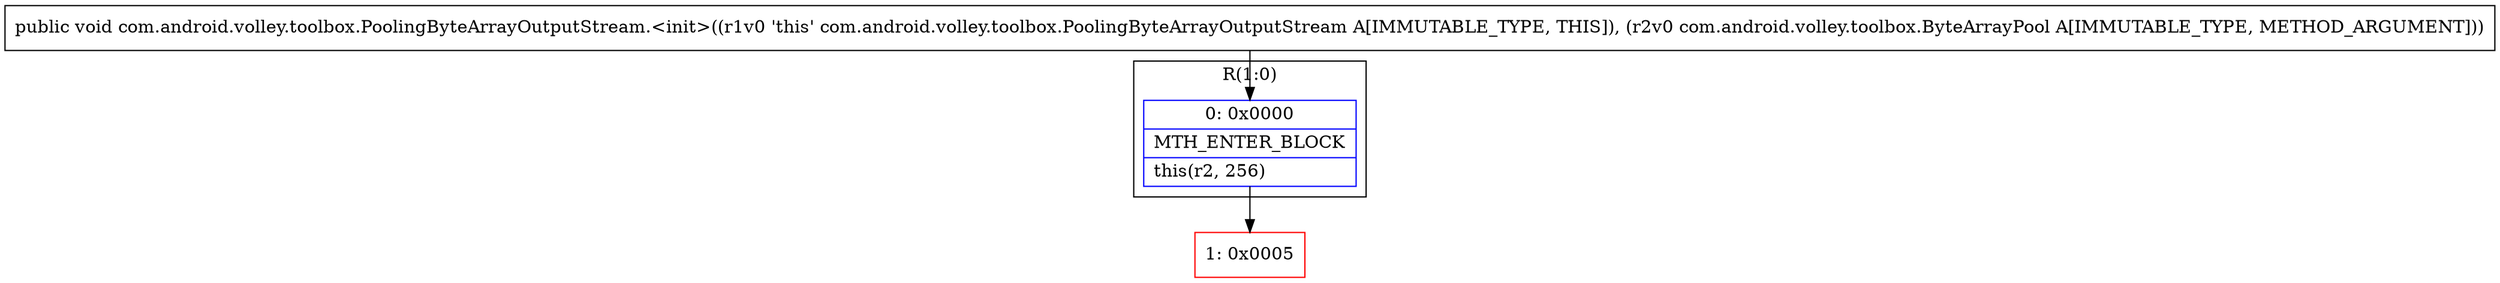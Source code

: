 digraph "CFG forcom.android.volley.toolbox.PoolingByteArrayOutputStream.\<init\>(Lcom\/android\/volley\/toolbox\/ByteArrayPool;)V" {
subgraph cluster_Region_2020711847 {
label = "R(1:0)";
node [shape=record,color=blue];
Node_0 [shape=record,label="{0\:\ 0x0000|MTH_ENTER_BLOCK\l|this(r2, 256)\l}"];
}
Node_1 [shape=record,color=red,label="{1\:\ 0x0005}"];
MethodNode[shape=record,label="{public void com.android.volley.toolbox.PoolingByteArrayOutputStream.\<init\>((r1v0 'this' com.android.volley.toolbox.PoolingByteArrayOutputStream A[IMMUTABLE_TYPE, THIS]), (r2v0 com.android.volley.toolbox.ByteArrayPool A[IMMUTABLE_TYPE, METHOD_ARGUMENT])) }"];
MethodNode -> Node_0;
Node_0 -> Node_1;
}


